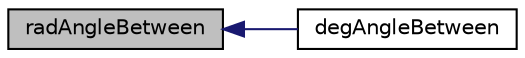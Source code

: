 digraph "radAngleBetween"
{
  bgcolor="transparent";
  edge [fontname="Helvetica",fontsize="10",labelfontname="Helvetica",labelfontsize="10"];
  node [fontname="Helvetica",fontsize="10",shape=record];
  rankdir="LR";
  Node1 [label="radAngleBetween",height=0.2,width=0.4,color="black", fillcolor="grey75", style="filled", fontcolor="black"];
  Node1 -> Node2 [dir="back",color="midnightblue",fontsize="10",style="solid",fontname="Helvetica"];
  Node2 [label="degAngleBetween",height=0.2,width=0.4,color="black",URL="$a10817.html#ab61850ec0c8c961db8657838aac07d2d",tooltip="Calculate angle between a and b in degrees. "];
}
